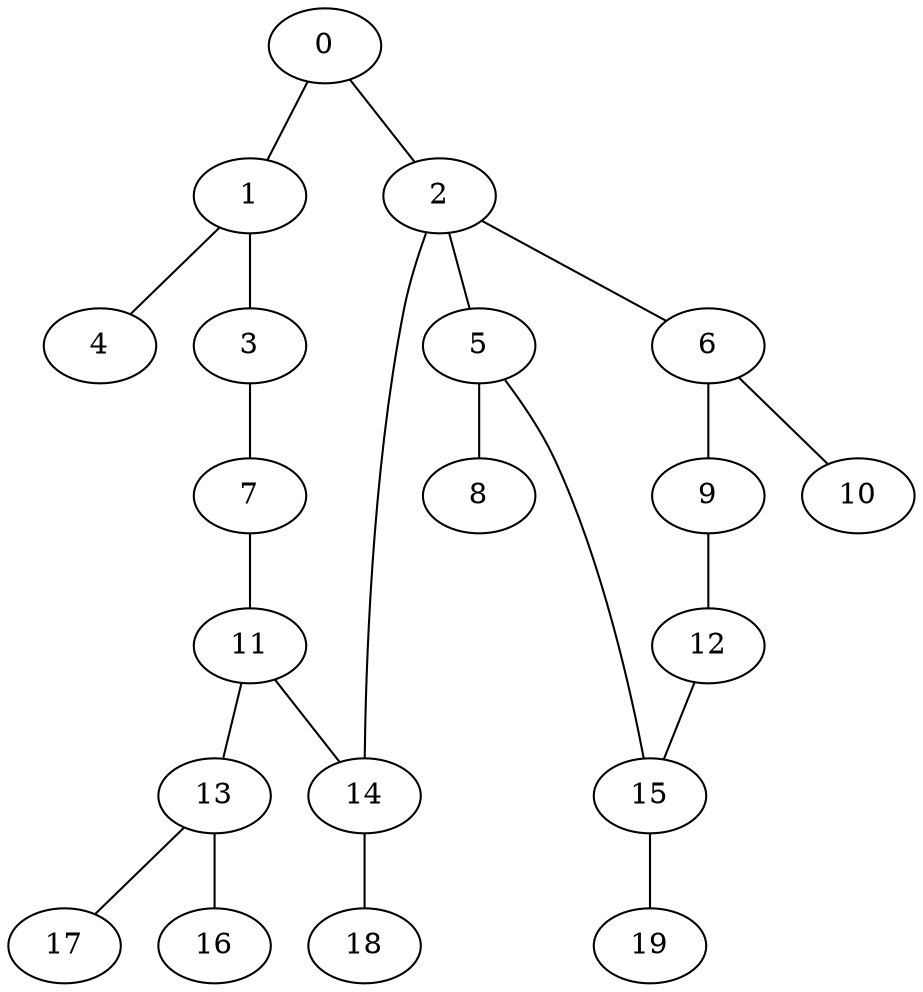 
graph graphname {
    0 -- 1
0 -- 2
1 -- 3
1 -- 4
2 -- 5
2 -- 6
2 -- 14
3 -- 7
5 -- 8
5 -- 15
6 -- 9
6 -- 10
7 -- 11
9 -- 12
11 -- 13
11 -- 14
12 -- 15
13 -- 16
13 -- 17
14 -- 18
15 -- 19

}

